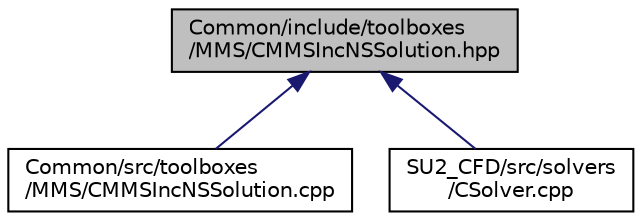 digraph "Common/include/toolboxes/MMS/CMMSIncNSSolution.hpp"
{
 // LATEX_PDF_SIZE
  edge [fontname="Helvetica",fontsize="10",labelfontname="Helvetica",labelfontsize="10"];
  node [fontname="Helvetica",fontsize="10",shape=record];
  Node1 [label="Common/include/toolboxes\l/MMS/CMMSIncNSSolution.hpp",height=0.2,width=0.4,color="black", fillcolor="grey75", style="filled", fontcolor="black",tooltip="Header file for the class CMMSIncNSSolution. The implementations are in the CMMSIncNSSolution...."];
  Node1 -> Node2 [dir="back",color="midnightblue",fontsize="10",style="solid",fontname="Helvetica"];
  Node2 [label="Common/src/toolboxes\l/MMS/CMMSIncNSSolution.cpp",height=0.2,width=0.4,color="black", fillcolor="white", style="filled",URL="$CMMSIncNSSolution_8cpp.html",tooltip="Implementations of the member functions of CMMSIncNSSolution."];
  Node1 -> Node3 [dir="back",color="midnightblue",fontsize="10",style="solid",fontname="Helvetica"];
  Node3 [label="SU2_CFD/src/solvers\l/CSolver.cpp",height=0.2,width=0.4,color="black", fillcolor="white", style="filled",URL="$CSolver_8cpp.html",tooltip="Main subroutines for CSolver class."];
}

